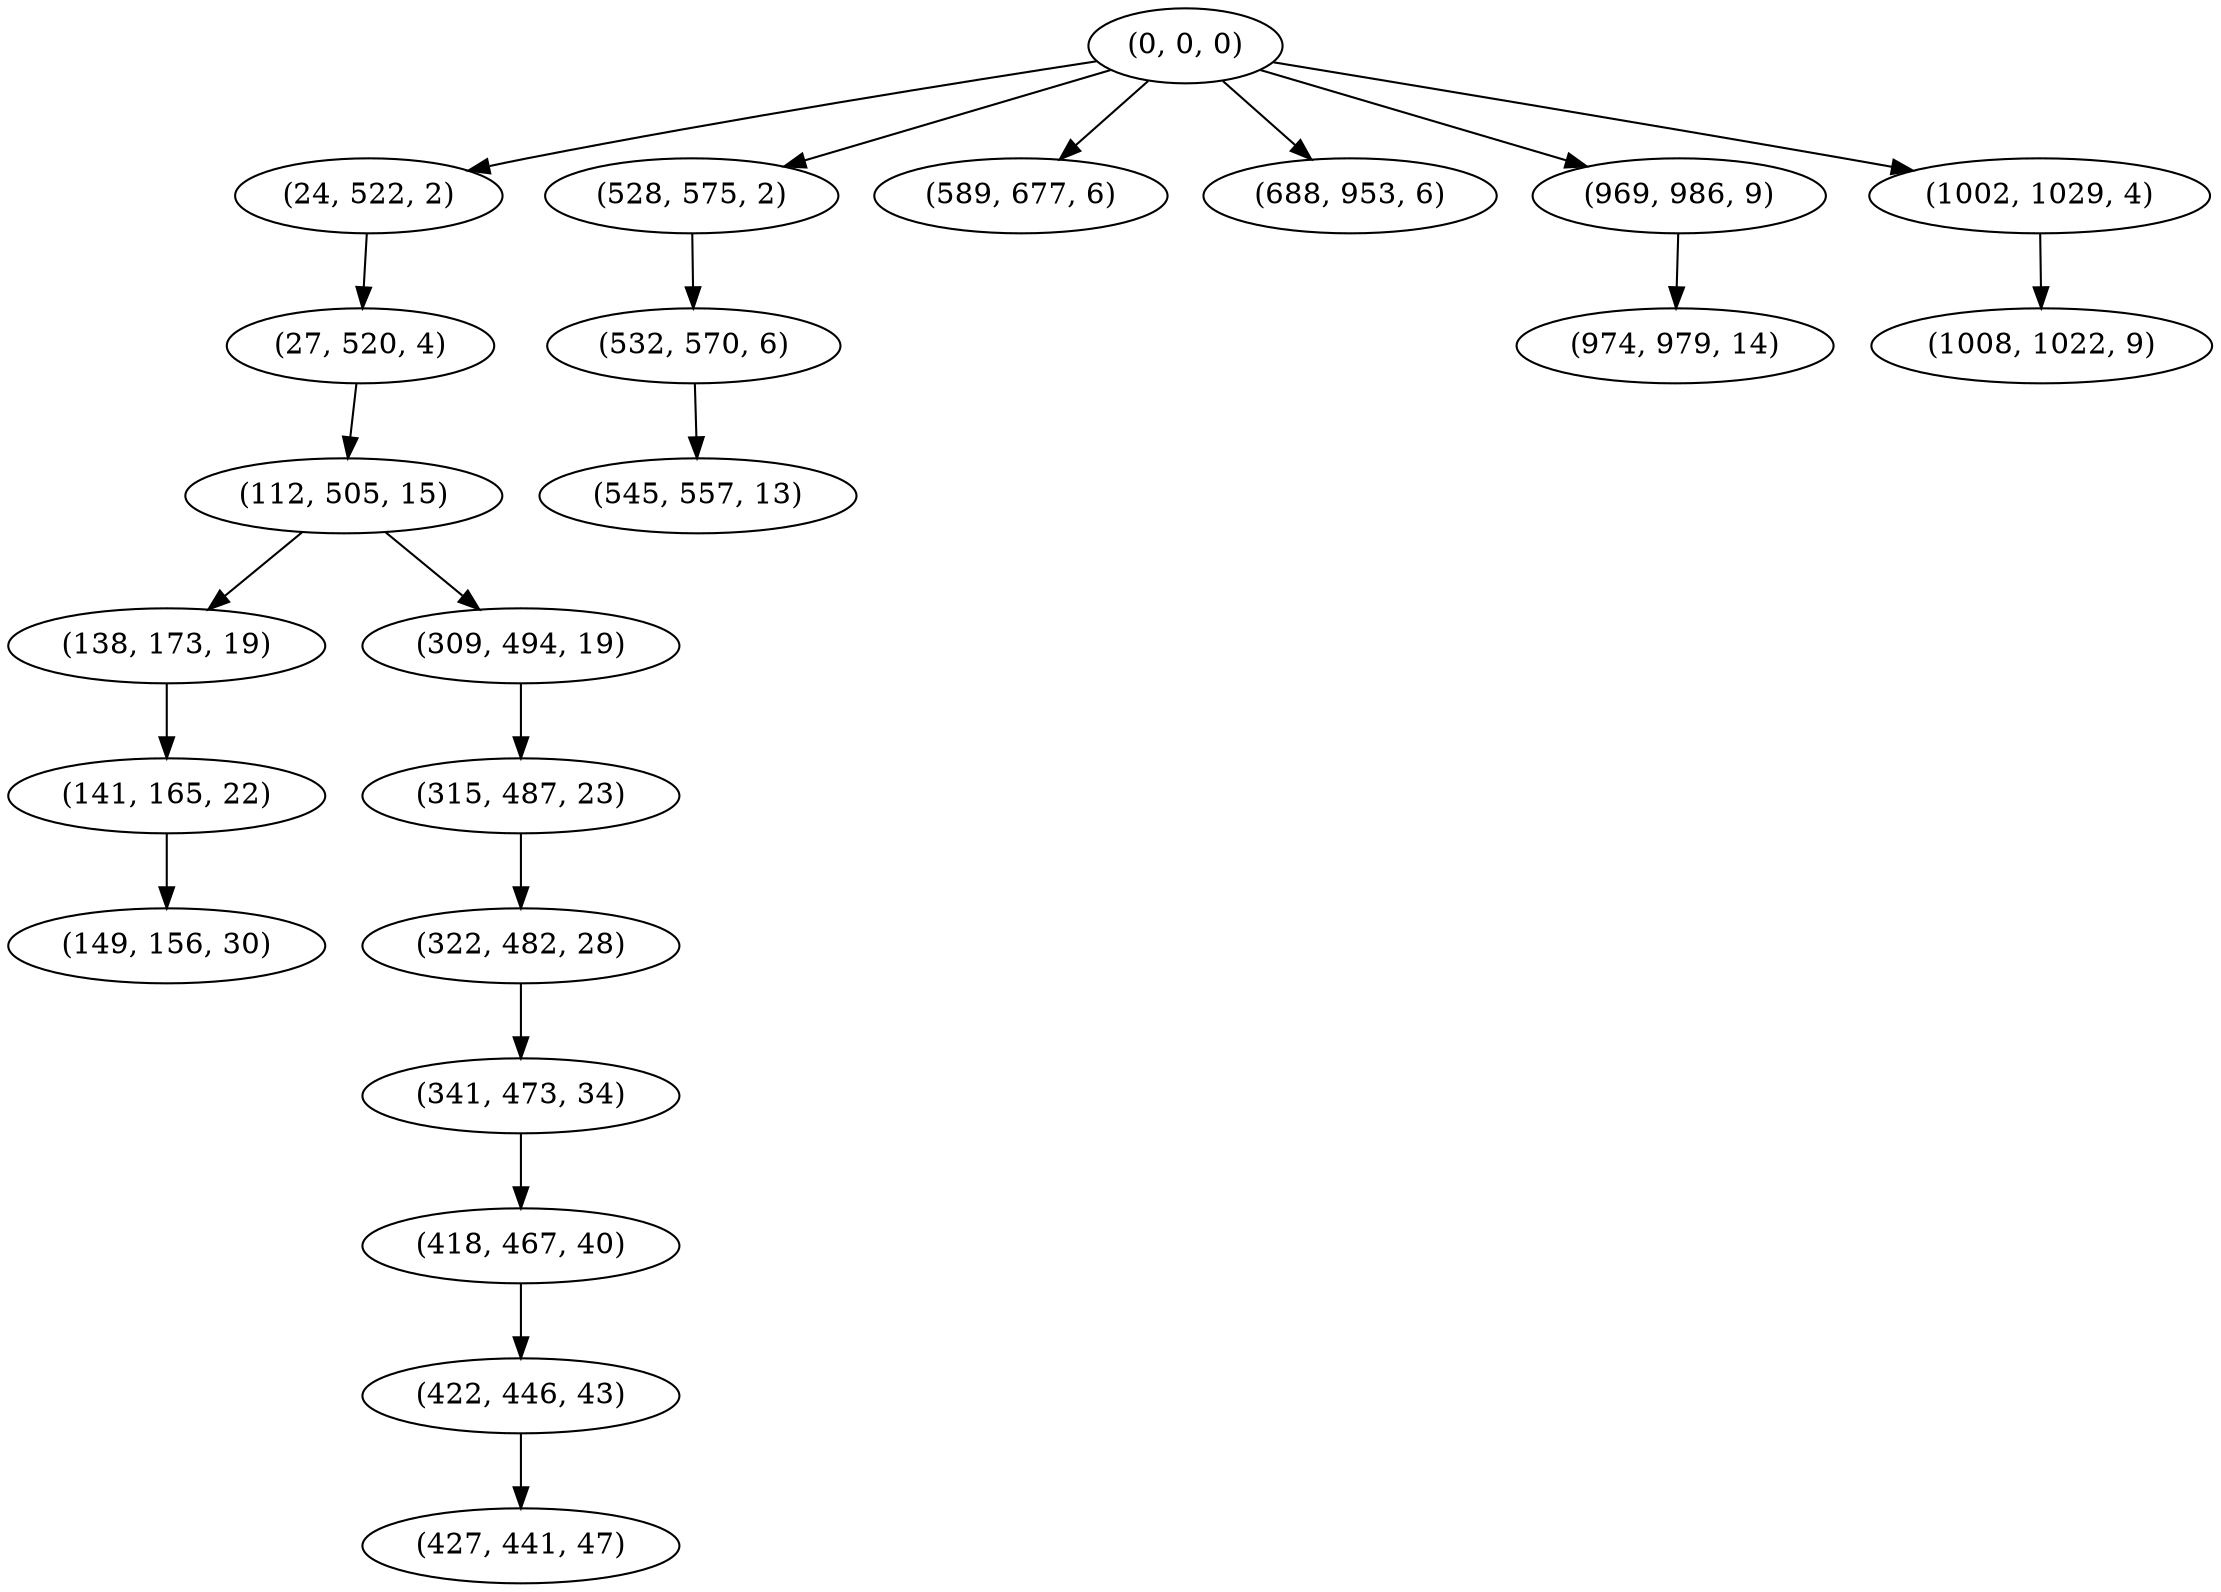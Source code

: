 digraph tree {
    "(0, 0, 0)";
    "(24, 522, 2)";
    "(27, 520, 4)";
    "(112, 505, 15)";
    "(138, 173, 19)";
    "(141, 165, 22)";
    "(149, 156, 30)";
    "(309, 494, 19)";
    "(315, 487, 23)";
    "(322, 482, 28)";
    "(341, 473, 34)";
    "(418, 467, 40)";
    "(422, 446, 43)";
    "(427, 441, 47)";
    "(528, 575, 2)";
    "(532, 570, 6)";
    "(545, 557, 13)";
    "(589, 677, 6)";
    "(688, 953, 6)";
    "(969, 986, 9)";
    "(974, 979, 14)";
    "(1002, 1029, 4)";
    "(1008, 1022, 9)";
    "(0, 0, 0)" -> "(24, 522, 2)";
    "(0, 0, 0)" -> "(528, 575, 2)";
    "(0, 0, 0)" -> "(589, 677, 6)";
    "(0, 0, 0)" -> "(688, 953, 6)";
    "(0, 0, 0)" -> "(969, 986, 9)";
    "(0, 0, 0)" -> "(1002, 1029, 4)";
    "(24, 522, 2)" -> "(27, 520, 4)";
    "(27, 520, 4)" -> "(112, 505, 15)";
    "(112, 505, 15)" -> "(138, 173, 19)";
    "(112, 505, 15)" -> "(309, 494, 19)";
    "(138, 173, 19)" -> "(141, 165, 22)";
    "(141, 165, 22)" -> "(149, 156, 30)";
    "(309, 494, 19)" -> "(315, 487, 23)";
    "(315, 487, 23)" -> "(322, 482, 28)";
    "(322, 482, 28)" -> "(341, 473, 34)";
    "(341, 473, 34)" -> "(418, 467, 40)";
    "(418, 467, 40)" -> "(422, 446, 43)";
    "(422, 446, 43)" -> "(427, 441, 47)";
    "(528, 575, 2)" -> "(532, 570, 6)";
    "(532, 570, 6)" -> "(545, 557, 13)";
    "(969, 986, 9)" -> "(974, 979, 14)";
    "(1002, 1029, 4)" -> "(1008, 1022, 9)";
}
